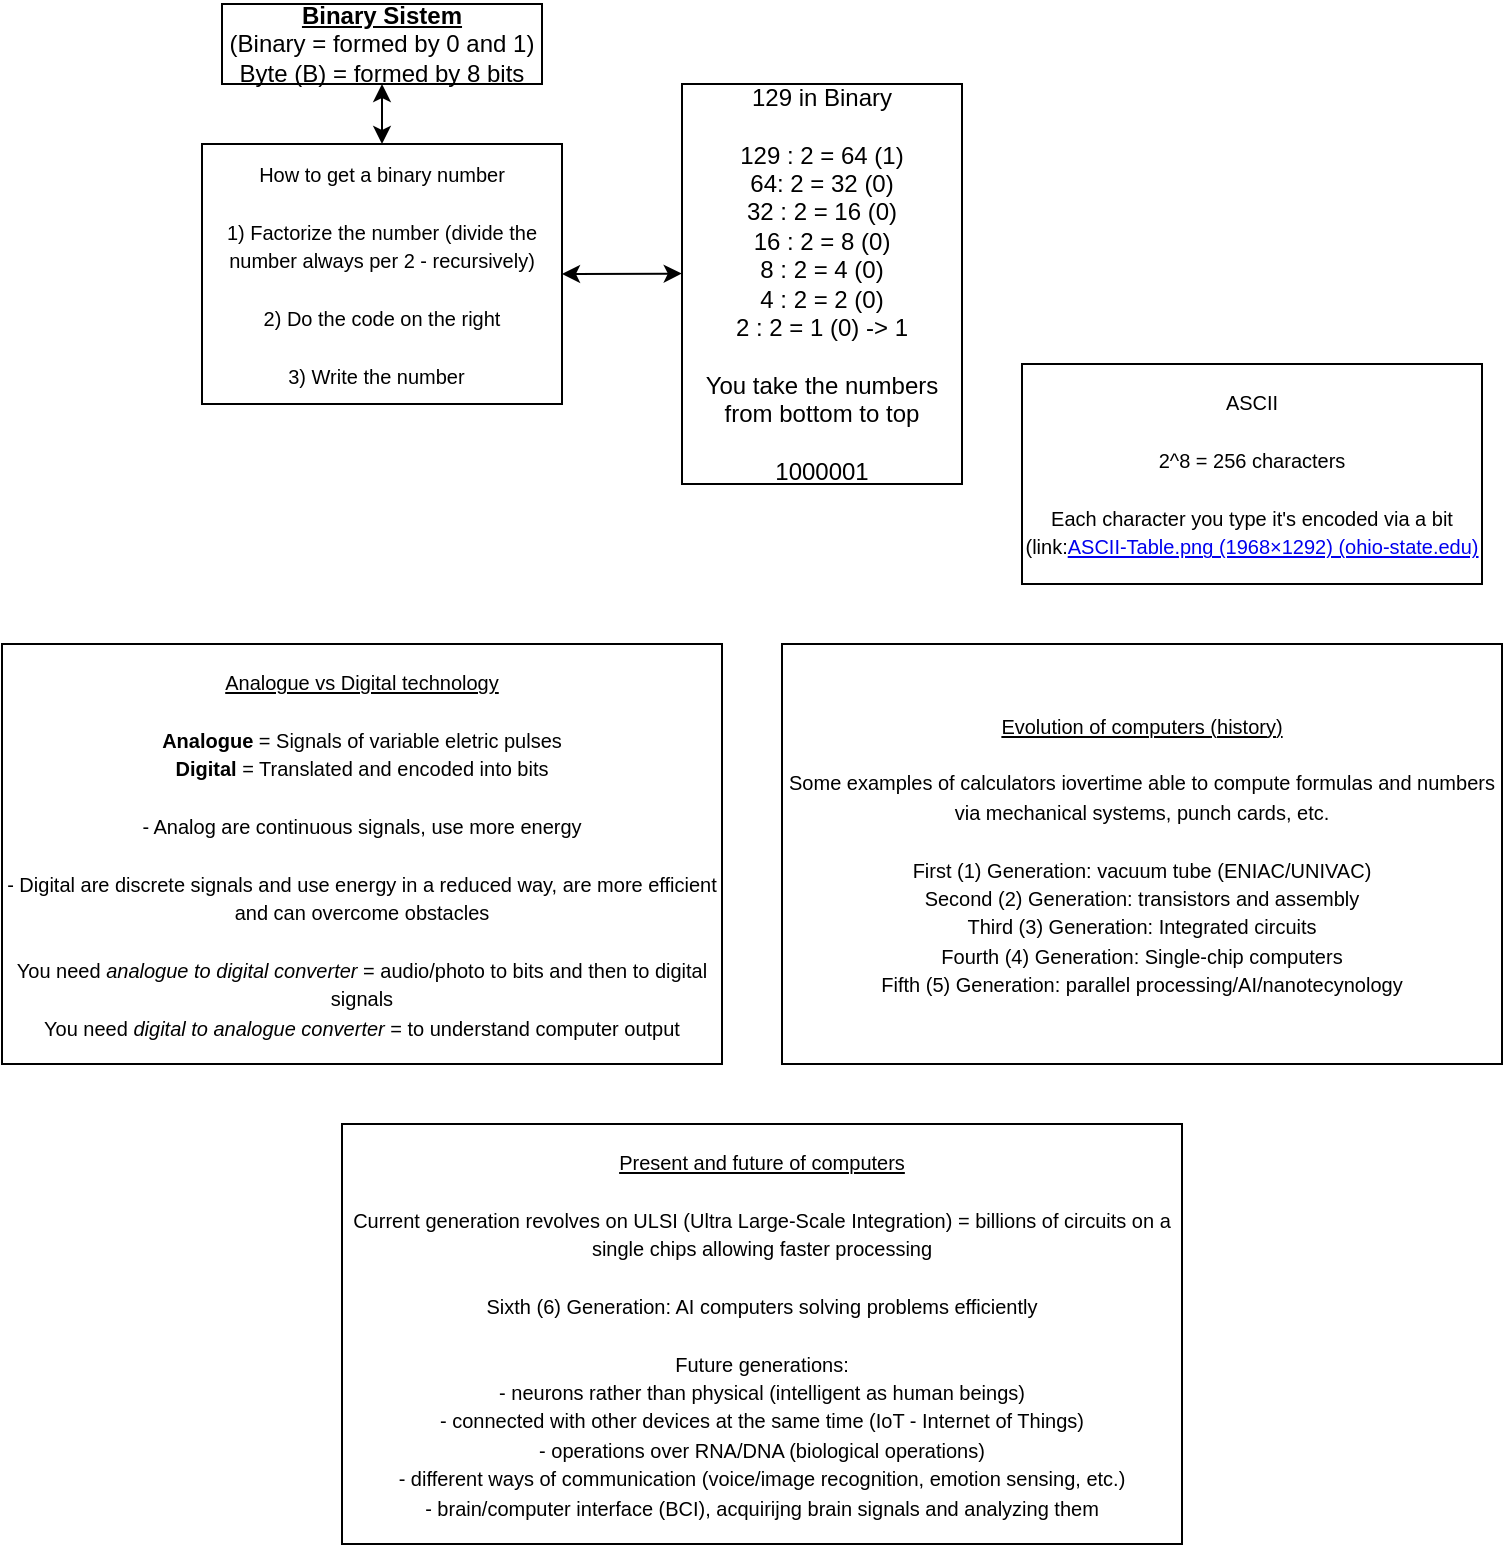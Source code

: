 <mxfile version="22.0.3" type="device">
  <diagram name="Pagina-1" id="L0RKP73ELEkKzpf2K_hG">
    <mxGraphModel dx="1036" dy="606" grid="1" gridSize="10" guides="1" tooltips="1" connect="1" arrows="1" fold="1" page="1" pageScale="1" pageWidth="827" pageHeight="1169" math="0" shadow="0">
      <root>
        <mxCell id="0" />
        <mxCell id="1" parent="0" />
        <mxCell id="hfivBvCCWop89HF0Ksew-1" value="&lt;b&gt;&lt;u&gt;Binary Sistem&lt;br&gt;&lt;/u&gt;&lt;/b&gt;(Binary = formed by 0 and 1)&lt;br&gt;Byte (B) = formed by 8 bits" style="rounded=0;whiteSpace=wrap;html=1;" parent="1" vertex="1">
          <mxGeometry x="160" y="40" width="160" height="40" as="geometry" />
        </mxCell>
        <mxCell id="hfivBvCCWop89HF0Ksew-2" value="&lt;font style=&quot;font-size: 10px;&quot;&gt;How to get a binary number&lt;br&gt;&lt;br&gt;1) Factorize the number (divide the number always per 2 - recursively)&lt;br&gt;&lt;br&gt;2) Do the code on the right&lt;br&gt;&lt;br&gt;3) Write the number&amp;nbsp;&amp;nbsp;&lt;br&gt;&lt;/font&gt;" style="rounded=0;whiteSpace=wrap;html=1;" parent="1" vertex="1">
          <mxGeometry x="150" y="110" width="180" height="130" as="geometry" />
        </mxCell>
        <mxCell id="hfivBvCCWop89HF0Ksew-3" value="129 in Binary&lt;br&gt;&lt;br&gt;129 : 2 = 64 (1)&lt;br&gt;64: 2 = 32 (0)&lt;br&gt;32 : 2 = 16 (0)&lt;br&gt;16 : 2 = 8 (0)&lt;br&gt;8 : 2 = 4 (0)&lt;br&gt;4 : 2 = 2 (0)&lt;br&gt;2 : 2 = 1 (0) -&amp;gt; 1&lt;br&gt;&lt;br&gt;You take the numbers from bottom to top&lt;br&gt;&lt;br&gt;1000001" style="rounded=0;whiteSpace=wrap;html=1;" parent="1" vertex="1">
          <mxGeometry x="390" y="80" width="140" height="200" as="geometry" />
        </mxCell>
        <mxCell id="hfivBvCCWop89HF0Ksew-5" value="" style="endArrow=classic;startArrow=classic;html=1;rounded=0;entryX=-0.001;entryY=0.474;entryDx=0;entryDy=0;entryPerimeter=0;exitX=1;exitY=0.5;exitDx=0;exitDy=0;" parent="1" source="hfivBvCCWop89HF0Ksew-2" target="hfivBvCCWop89HF0Ksew-3" edge="1">
          <mxGeometry width="50" height="50" relative="1" as="geometry">
            <mxPoint x="270" y="150" as="sourcePoint" />
            <mxPoint x="320" y="100" as="targetPoint" />
          </mxGeometry>
        </mxCell>
        <mxCell id="hfivBvCCWop89HF0Ksew-6" value="" style="endArrow=classic;startArrow=classic;html=1;rounded=0;entryX=0.5;entryY=0;entryDx=0;entryDy=0;exitX=0.5;exitY=1;exitDx=0;exitDy=0;" parent="1" source="hfivBvCCWop89HF0Ksew-1" target="hfivBvCCWop89HF0Ksew-2" edge="1">
          <mxGeometry width="50" height="50" relative="1" as="geometry">
            <mxPoint x="340" y="185" as="sourcePoint" />
            <mxPoint x="400" y="185" as="targetPoint" />
          </mxGeometry>
        </mxCell>
        <mxCell id="hfivBvCCWop89HF0Ksew-7" value="&lt;font style=&quot;font-size: 10px;&quot;&gt;ASCII&lt;br&gt;&lt;br&gt;2^8 = 256 characters&lt;br&gt;&lt;br&gt;Each character you type it&#39;s encoded via a bit &lt;br&gt;(link:&lt;a href=&quot;https://www.asc.ohio-state.edu/demarneffe.1/LING5050/material/ASCII-Table.png&quot;&gt;ASCII-Table.png (1968×1292) (ohio-state.edu)&lt;/a&gt;&lt;br&gt;&lt;/font&gt;" style="rounded=0;whiteSpace=wrap;html=1;" parent="1" vertex="1">
          <mxGeometry x="560" y="220" width="230" height="110" as="geometry" />
        </mxCell>
        <mxCell id="hfivBvCCWop89HF0Ksew-9" value="" style="shape=image;verticalLabelPosition=bottom;labelBackgroundColor=default;verticalAlign=top;aspect=fixed;imageAspect=0;image=https://www.ictpower.it/wp-content/uploads/2016/06/byte-e-multipli.jpg;" parent="1" vertex="1">
          <mxGeometry x="550" y="110" width="250" height="101.43" as="geometry" />
        </mxCell>
        <mxCell id="hfivBvCCWop89HF0Ksew-11" value="&lt;font style=&quot;font-size: 10px;&quot;&gt;&lt;u&gt;Analogue vs Digital technology&lt;br&gt;&lt;/u&gt;&lt;br&gt;&lt;b&gt;Analogue &lt;/b&gt;= Signals of variable eletric pulses&lt;br&gt;&lt;b&gt;Digital &lt;/b&gt;= Translated and encoded into bits&lt;br&gt;&lt;br&gt;- Analog are continuous signals, use more energy&lt;br&gt;&lt;br&gt;- Digital are discrete signals and use energy in a reduced way, are more efficient and can overcome obstacles&lt;br&gt;&lt;br&gt;You need &lt;i&gt;analogue to digital converter&lt;/i&gt; = audio/photo to bits and then to digital signals&lt;br&gt;You need&amp;nbsp;&lt;i style=&quot;border-color: var(--border-color);&quot;&gt;digital to analogue converter&lt;/i&gt;&amp;nbsp;= to understand computer output&lt;br&gt;&lt;/font&gt;" style="rounded=0;whiteSpace=wrap;html=1;" parent="1" vertex="1">
          <mxGeometry x="50" y="360" width="360" height="210" as="geometry" />
        </mxCell>
        <mxCell id="hfivBvCCWop89HF0Ksew-12" value="&lt;font style=&quot;font-size: 10px;&quot;&gt;&lt;u&gt;Evolution of computers (history)&lt;br&gt;&lt;/u&gt;&lt;br&gt;Some examples of calculators iovertime able to compute formulas and numbers via mechanical systems, punch cards, etc.&lt;br&gt;&lt;br&gt;First (1) Generation: vacuum tube (ENIAC/UNIVAC)&lt;br&gt;Second (2) Generation: transistors and assembly&lt;br&gt;Third (3) Generation: Integrated circuits&lt;br&gt;Fourth (4) Generation: Single-chip computers&lt;br&gt;Fifth (5) Generation: parallel processing/AI/nanotecynology&lt;br&gt;&lt;/font&gt;" style="rounded=0;whiteSpace=wrap;html=1;" parent="1" vertex="1">
          <mxGeometry x="440" y="360" width="360" height="210" as="geometry" />
        </mxCell>
        <mxCell id="hfivBvCCWop89HF0Ksew-13" value="&lt;font style=&quot;font-size: 10px;&quot;&gt;&lt;u&gt;Present and future of computers&lt;br&gt;&lt;/u&gt;&lt;br&gt;Current generation revolves on ULSI (Ultra Large-Scale Integration) = billions of circuits on a single chips allowing faster processing&lt;br&gt;&lt;br&gt;Sixth (6) Generation: AI computers solving problems efficiently&lt;br&gt;&lt;br&gt;Future generations: &lt;br&gt;- neurons rather than physical (intelligent as human beings)&lt;br&gt;- connected with other devices at the same time (IoT - Internet of Things)&lt;br&gt;- operations over RNA/DNA (biological operations)&lt;br&gt;- different ways of communication (voice/image recognition, emotion sensing, etc.)&lt;br&gt;- brain/computer interface (BCI), acquirijng brain signals and analyzing them&lt;br&gt;&lt;/font&gt;" style="rounded=0;whiteSpace=wrap;html=1;" parent="1" vertex="1">
          <mxGeometry x="220" y="600" width="420" height="210" as="geometry" />
        </mxCell>
      </root>
    </mxGraphModel>
  </diagram>
</mxfile>
